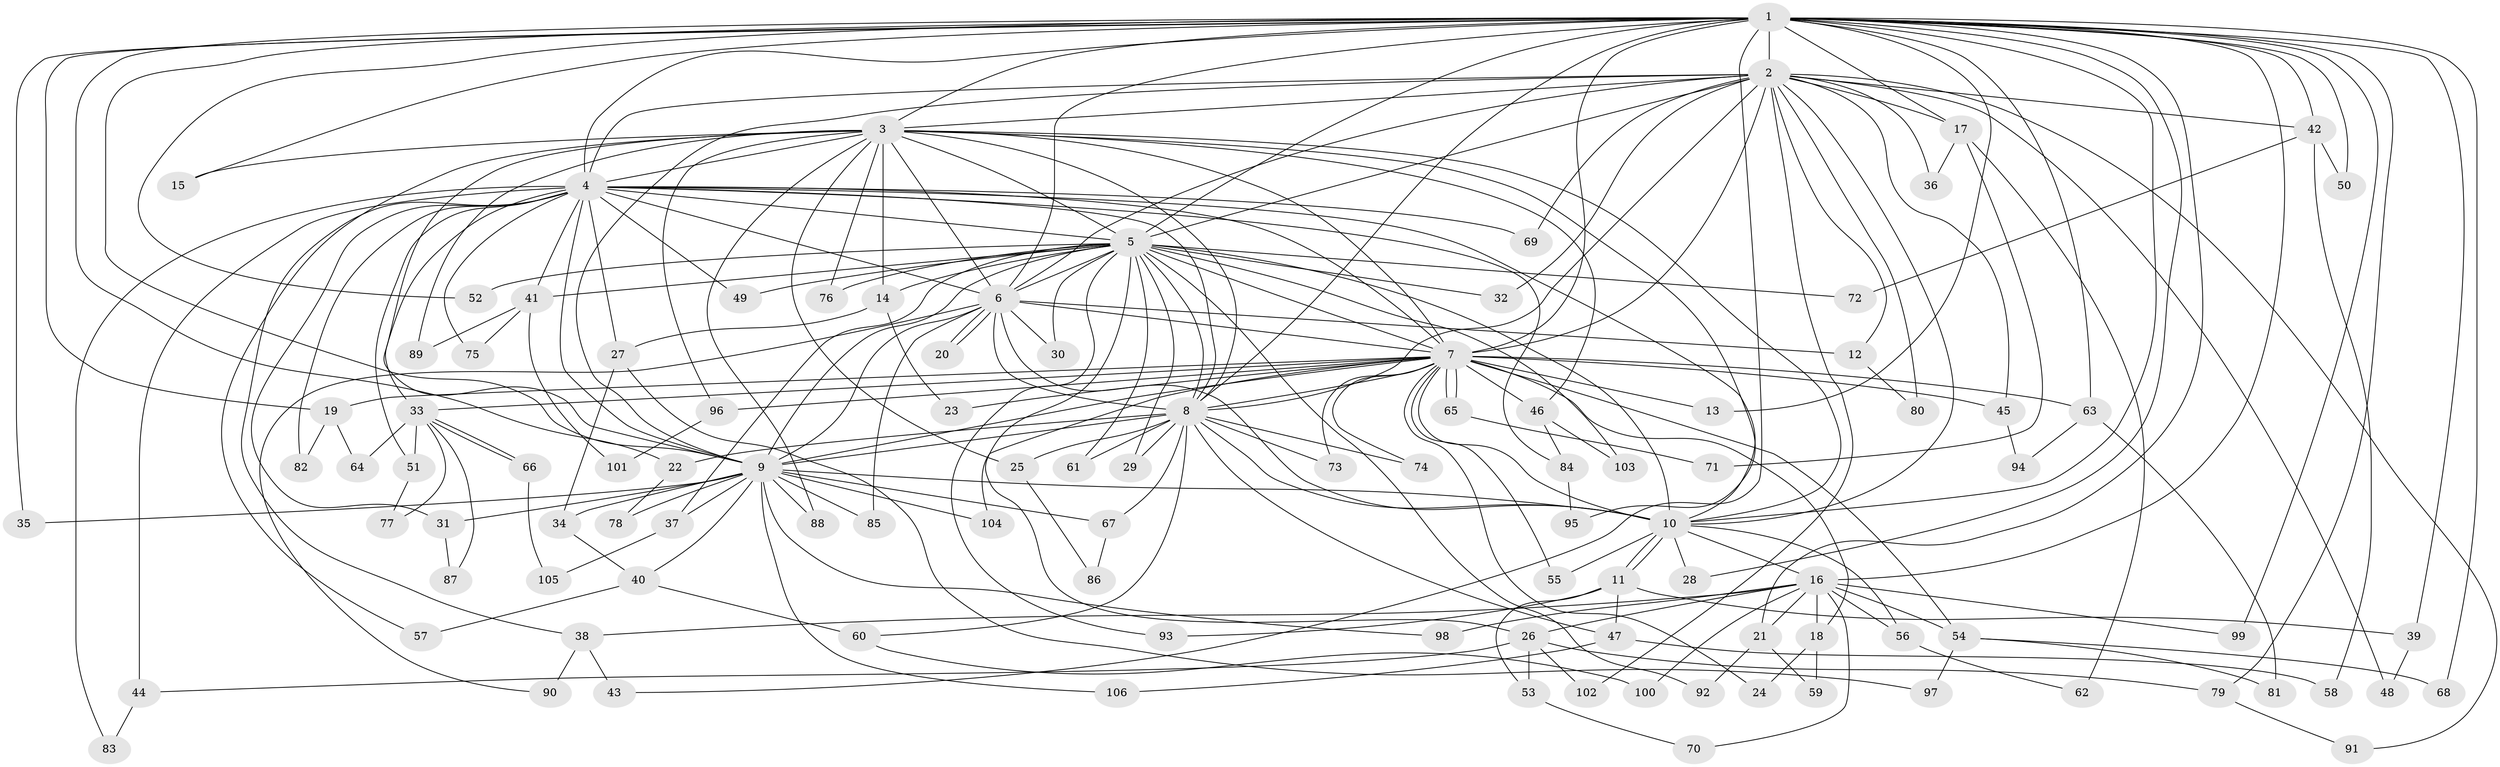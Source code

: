 // Generated by graph-tools (version 1.1) at 2025/01/03/09/25 03:01:23]
// undirected, 106 vertices, 237 edges
graph export_dot {
graph [start="1"]
  node [color=gray90,style=filled];
  1;
  2;
  3;
  4;
  5;
  6;
  7;
  8;
  9;
  10;
  11;
  12;
  13;
  14;
  15;
  16;
  17;
  18;
  19;
  20;
  21;
  22;
  23;
  24;
  25;
  26;
  27;
  28;
  29;
  30;
  31;
  32;
  33;
  34;
  35;
  36;
  37;
  38;
  39;
  40;
  41;
  42;
  43;
  44;
  45;
  46;
  47;
  48;
  49;
  50;
  51;
  52;
  53;
  54;
  55;
  56;
  57;
  58;
  59;
  60;
  61;
  62;
  63;
  64;
  65;
  66;
  67;
  68;
  69;
  70;
  71;
  72;
  73;
  74;
  75;
  76;
  77;
  78;
  79;
  80;
  81;
  82;
  83;
  84;
  85;
  86;
  87;
  88;
  89;
  90;
  91;
  92;
  93;
  94;
  95;
  96;
  97;
  98;
  99;
  100;
  101;
  102;
  103;
  104;
  105;
  106;
  1 -- 2;
  1 -- 3;
  1 -- 4;
  1 -- 5;
  1 -- 6;
  1 -- 7;
  1 -- 8;
  1 -- 9;
  1 -- 10;
  1 -- 13;
  1 -- 15;
  1 -- 16;
  1 -- 17;
  1 -- 19;
  1 -- 21;
  1 -- 22;
  1 -- 28;
  1 -- 35;
  1 -- 39;
  1 -- 42;
  1 -- 43;
  1 -- 50;
  1 -- 52;
  1 -- 63;
  1 -- 68;
  1 -- 79;
  1 -- 99;
  2 -- 3;
  2 -- 4;
  2 -- 5;
  2 -- 6;
  2 -- 7;
  2 -- 8;
  2 -- 9;
  2 -- 10;
  2 -- 12;
  2 -- 17;
  2 -- 32;
  2 -- 36;
  2 -- 42;
  2 -- 45;
  2 -- 48;
  2 -- 69;
  2 -- 80;
  2 -- 91;
  2 -- 102;
  3 -- 4;
  3 -- 5;
  3 -- 6;
  3 -- 7;
  3 -- 8;
  3 -- 9;
  3 -- 10;
  3 -- 14;
  3 -- 15;
  3 -- 25;
  3 -- 46;
  3 -- 57;
  3 -- 76;
  3 -- 88;
  3 -- 89;
  3 -- 95;
  3 -- 96;
  4 -- 5;
  4 -- 6;
  4 -- 7;
  4 -- 8;
  4 -- 9;
  4 -- 10;
  4 -- 27;
  4 -- 31;
  4 -- 33;
  4 -- 38;
  4 -- 41;
  4 -- 44;
  4 -- 49;
  4 -- 51;
  4 -- 69;
  4 -- 75;
  4 -- 82;
  4 -- 83;
  4 -- 84;
  5 -- 6;
  5 -- 7;
  5 -- 8;
  5 -- 9;
  5 -- 10;
  5 -- 14;
  5 -- 26;
  5 -- 29;
  5 -- 30;
  5 -- 32;
  5 -- 37;
  5 -- 41;
  5 -- 49;
  5 -- 52;
  5 -- 61;
  5 -- 72;
  5 -- 76;
  5 -- 92;
  5 -- 93;
  5 -- 103;
  6 -- 7;
  6 -- 8;
  6 -- 9;
  6 -- 10;
  6 -- 12;
  6 -- 20;
  6 -- 20;
  6 -- 30;
  6 -- 85;
  6 -- 90;
  7 -- 8;
  7 -- 9;
  7 -- 10;
  7 -- 13;
  7 -- 18;
  7 -- 19;
  7 -- 23;
  7 -- 24;
  7 -- 33;
  7 -- 45;
  7 -- 46;
  7 -- 54;
  7 -- 55;
  7 -- 63;
  7 -- 65;
  7 -- 65;
  7 -- 73;
  7 -- 74;
  7 -- 96;
  7 -- 104;
  8 -- 9;
  8 -- 10;
  8 -- 22;
  8 -- 25;
  8 -- 29;
  8 -- 47;
  8 -- 60;
  8 -- 61;
  8 -- 67;
  8 -- 73;
  8 -- 74;
  9 -- 10;
  9 -- 31;
  9 -- 34;
  9 -- 35;
  9 -- 37;
  9 -- 40;
  9 -- 67;
  9 -- 78;
  9 -- 85;
  9 -- 88;
  9 -- 98;
  9 -- 104;
  9 -- 106;
  10 -- 11;
  10 -- 11;
  10 -- 16;
  10 -- 28;
  10 -- 55;
  10 -- 56;
  11 -- 39;
  11 -- 47;
  11 -- 53;
  11 -- 93;
  12 -- 80;
  14 -- 23;
  14 -- 27;
  16 -- 18;
  16 -- 21;
  16 -- 26;
  16 -- 38;
  16 -- 54;
  16 -- 56;
  16 -- 70;
  16 -- 98;
  16 -- 99;
  16 -- 100;
  17 -- 36;
  17 -- 62;
  17 -- 71;
  18 -- 24;
  18 -- 59;
  19 -- 64;
  19 -- 82;
  21 -- 59;
  21 -- 92;
  22 -- 78;
  25 -- 86;
  26 -- 44;
  26 -- 53;
  26 -- 79;
  26 -- 102;
  27 -- 34;
  27 -- 97;
  31 -- 87;
  33 -- 51;
  33 -- 64;
  33 -- 66;
  33 -- 66;
  33 -- 77;
  33 -- 87;
  34 -- 40;
  37 -- 105;
  38 -- 43;
  38 -- 90;
  39 -- 48;
  40 -- 57;
  40 -- 60;
  41 -- 75;
  41 -- 89;
  41 -- 101;
  42 -- 50;
  42 -- 58;
  42 -- 72;
  44 -- 83;
  45 -- 94;
  46 -- 84;
  46 -- 103;
  47 -- 58;
  47 -- 106;
  51 -- 77;
  53 -- 70;
  54 -- 68;
  54 -- 81;
  54 -- 97;
  56 -- 62;
  60 -- 100;
  63 -- 81;
  63 -- 94;
  65 -- 71;
  66 -- 105;
  67 -- 86;
  79 -- 91;
  84 -- 95;
  96 -- 101;
}
